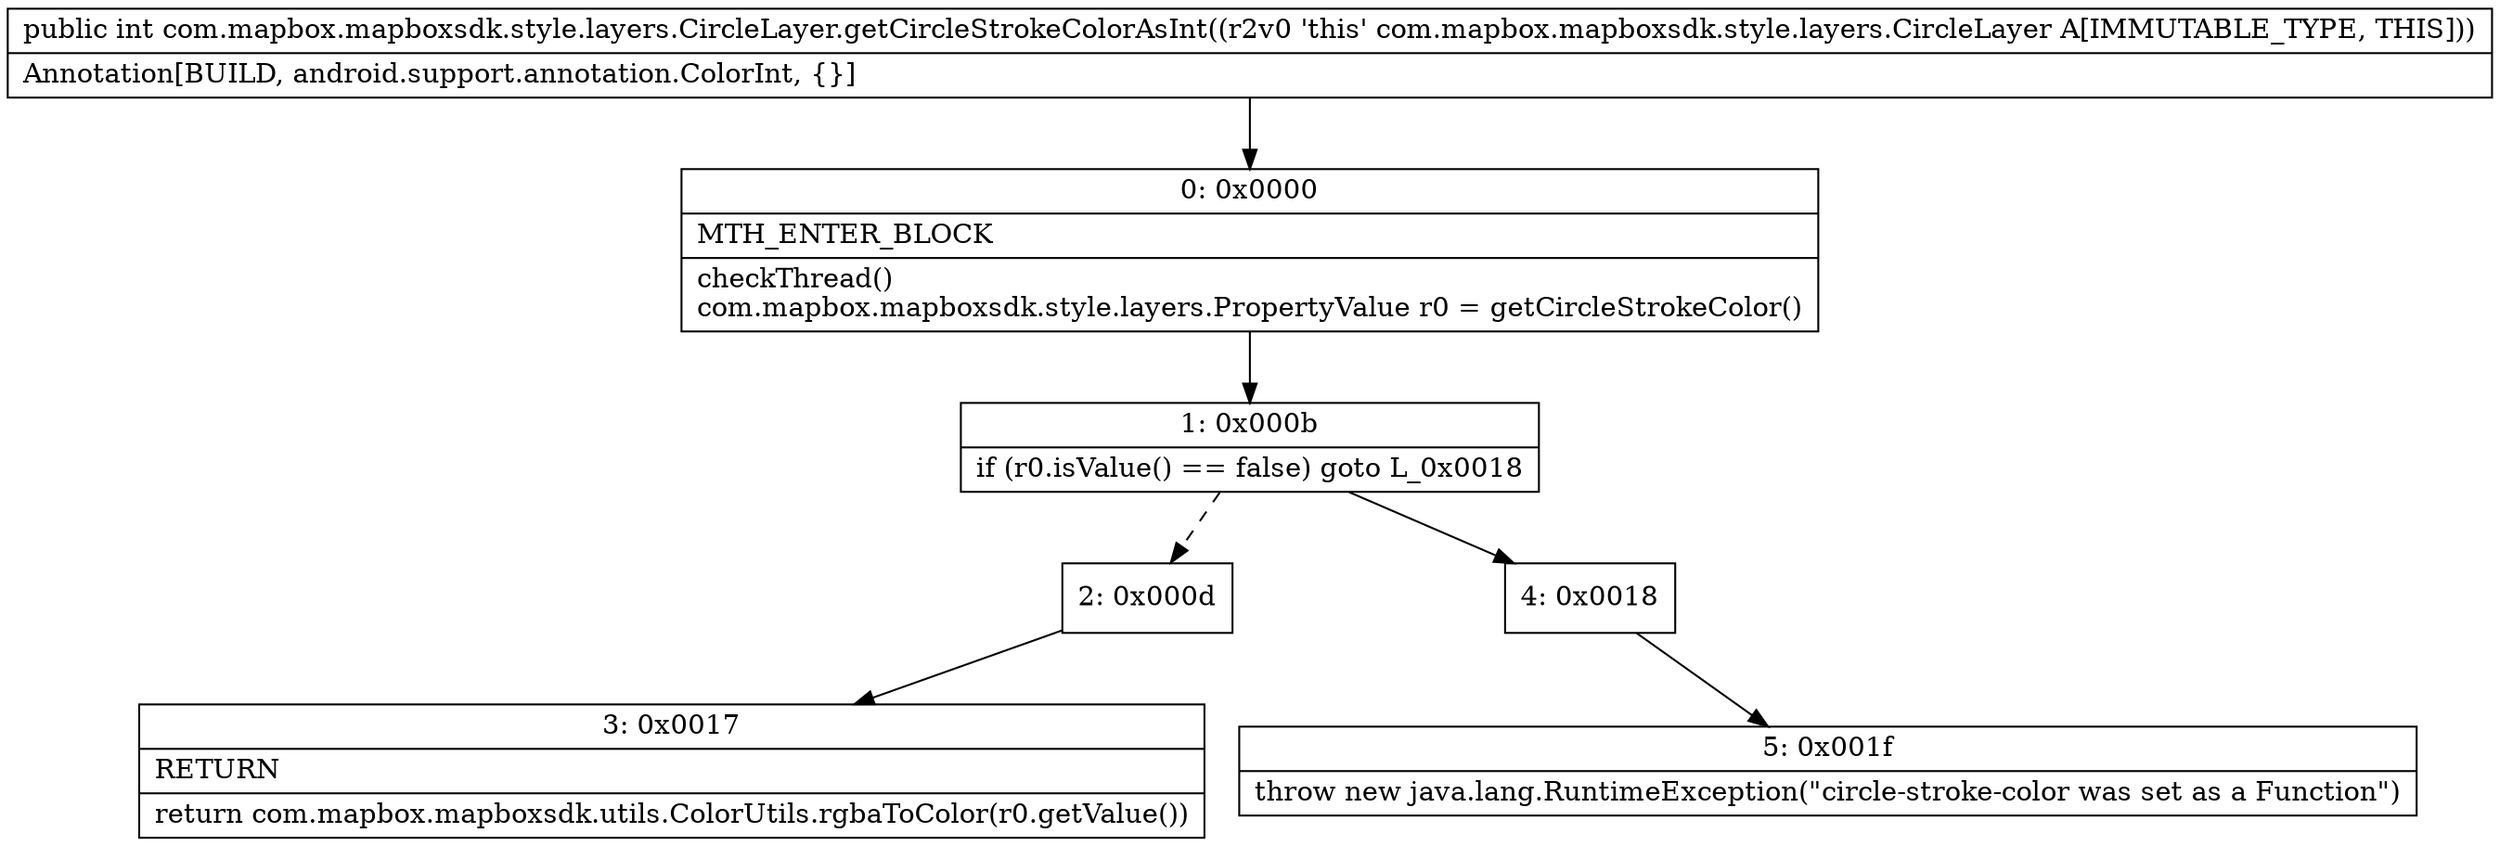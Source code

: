 digraph "CFG forcom.mapbox.mapboxsdk.style.layers.CircleLayer.getCircleStrokeColorAsInt()I" {
Node_0 [shape=record,label="{0\:\ 0x0000|MTH_ENTER_BLOCK\l|checkThread()\lcom.mapbox.mapboxsdk.style.layers.PropertyValue r0 = getCircleStrokeColor()\l}"];
Node_1 [shape=record,label="{1\:\ 0x000b|if (r0.isValue() == false) goto L_0x0018\l}"];
Node_2 [shape=record,label="{2\:\ 0x000d}"];
Node_3 [shape=record,label="{3\:\ 0x0017|RETURN\l|return com.mapbox.mapboxsdk.utils.ColorUtils.rgbaToColor(r0.getValue())\l}"];
Node_4 [shape=record,label="{4\:\ 0x0018}"];
Node_5 [shape=record,label="{5\:\ 0x001f|throw new java.lang.RuntimeException(\"circle\-stroke\-color was set as a Function\")\l}"];
MethodNode[shape=record,label="{public int com.mapbox.mapboxsdk.style.layers.CircleLayer.getCircleStrokeColorAsInt((r2v0 'this' com.mapbox.mapboxsdk.style.layers.CircleLayer A[IMMUTABLE_TYPE, THIS]))  | Annotation[BUILD, android.support.annotation.ColorInt, \{\}]\l}"];
MethodNode -> Node_0;
Node_0 -> Node_1;
Node_1 -> Node_2[style=dashed];
Node_1 -> Node_4;
Node_2 -> Node_3;
Node_4 -> Node_5;
}

